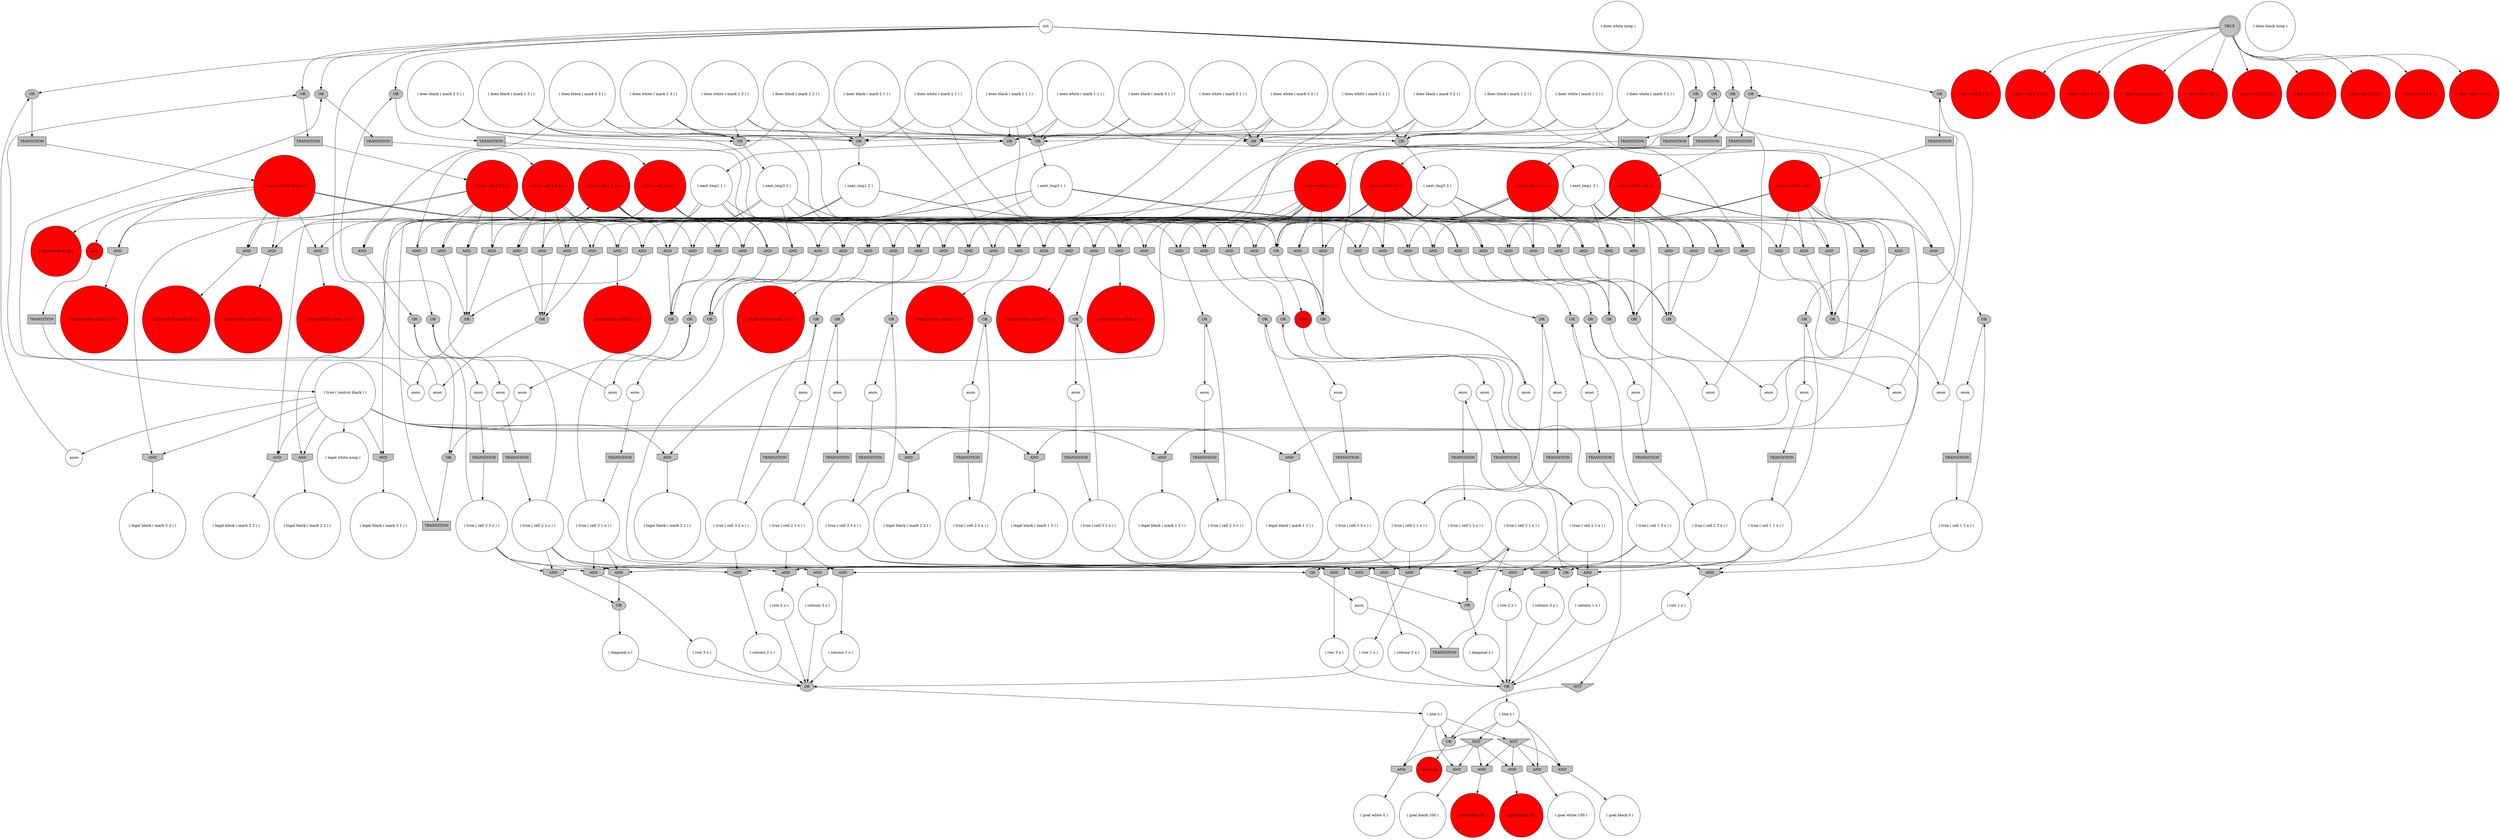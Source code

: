 digraph propNet
{
	"@3110bf99"[shape=circle, style= filled, fillcolor=white, label="anon"]; "@3110bf99"->"@29b2c6b7"; 
	"@19ca3c6a"[shape=circle, style= filled, fillcolor=white, label="( next_tmp3 2 )"]; "@19ca3c6a"->"@66ff56b6"; "@19ca3c6a"->"@6e9c92a3"; "@19ca3c6a"->"@17e02401"; "@19ca3c6a"->"@32c2fb8c"; "@19ca3c6a"->"@79675800"; "@19ca3c6a"->"@b881485"; 
	"@5b16443e"[shape=box, style= filled, fillcolor=grey, label="TRANSITION"]; "@5b16443e"->"@a00fab5"; 
	"@505acb8b"[shape=box, style= filled, fillcolor=grey, label="TRANSITION"]; "@505acb8b"->"@2bf3e108"; 
	"@2fbb1447"[shape=ellipse, style= filled, fillcolor=grey, label="OR"]; "@2fbb1447"->"@568653d9"; 
	"@41f6a5e9"[shape=ellipse, style= filled, fillcolor=grey, label="OR"]; "@41f6a5e9"->"@280685d4"; 
	"@13159de7"[shape=circle, style= filled, fillcolor=white, label="anon"]; "@13159de7"->"@6a05b14f"; 
	"@5a87c958"[shape=invhouse, style= filled, fillcolor=grey, label="AND"]; "@5a87c958"->"@443c35d3"; 
	"@64e6c17"[shape=box, style= filled, fillcolor=grey, label="TRANSITION"]; "@64e6c17"->"@45aba779"; 
	"@2862fdc2"[shape=circle, style= filled, fillcolor=white, label="( next_tmp1 2 )"]; "@2862fdc2"->"@f3d6fa4"; "@2862fdc2"->"@10e156cd"; "@2862fdc2"->"@1e837bf5"; "@2862fdc2"->"@5a87c958"; "@2862fdc2"->"@41b5e3ad"; "@2862fdc2"->"@55950722"; 
	"@4ae2f910"[shape=invhouse, style= filled, fillcolor=grey, label="AND"]; "@4ae2f910"->"@35955f15"; 
	"@46e6e5f1"[shape=ellipse, style= filled, fillcolor=grey, label="OR"]; "@46e6e5f1"->"@61025594"; 
	"@222f808"[shape=ellipse, style= filled, fillcolor=grey, label="OR"]; "@222f808"->"@78e93be3"; 
	"@5eef4879"[shape=circle, style= filled, fillcolor=white, label="anon"]; "@5eef4879"->"@42062bad"; 
	"@67588300"[shape=invhouse, style= filled, fillcolor=grey, label="AND"]; "@67588300"->"@34beef49"; 
	"@1b3b89d2"[shape=invhouse, style= filled, fillcolor=grey, label="AND"]; "@1b3b89d2"->"@7f0549f8"; 
	"@39d47789"[shape=circle, style= filled, fillcolor=white, label="( true ( cell 1 2 o ) )"]; "@39d47789"->"@4e83f71c"; "@39d47789"->"@6040994d"; "@39d47789"->"@18a062f6"; 
	"@33d0ac2b"[shape=circle, style= filled, fillcolor=white, label="( row 3 o )"]; "@33d0ac2b"->"@62068c39"; 
	"@1bbbefea"[shape=circle, style= filled, fillcolor=white, label="( does white noop )"]; 
	"@78dee892"[shape=box, style= filled, fillcolor=grey, label="TRANSITION"]; "@78dee892"->"@222efe75"; 
	"@7ebf324"[shape=ellipse, style= filled, fillcolor=grey, label="OR"]; "@7ebf324"->"@13a7c48c"; 
	"@501eb4af"[shape=ellipse, style= filled, fillcolor=grey, label="OR"]; "@501eb4af"->"@fe87641"; 
	"@21e3b5cb"[shape=circle, style= filled, fillcolor=white, label="( legal black ( mark 2 1 ) )"]; 
	"@382acf73"[shape=circle, style= filled, fillcolor=white, label="( next_tmp1 1 )"]; "@382acf73"->"@42623a9d"; "@382acf73"->"@47ee14d4"; "@382acf73"->"@bd5c429"; "@382acf73"->"@1f1ba4b7"; "@382acf73"->"@2ab08afc"; "@382acf73"->"@7d32f6a3"; 
	"@10bb3372"[shape=invhouse, style= filled, fillcolor=grey, label="AND"]; "@10bb3372"->"@33d0ac2b"; 
	"@424f5762"[shape=circle, style= filled, fillcolor=white, label="( row 3 x )"]; "@424f5762"->"@1879cd46"; 
	"@46a32efb"[shape=circle, style= filled, fillcolor=red, label="( legal white ( mark 1 1 ) )"]; 
	"@163bb430"[shape=box, style= filled, fillcolor=grey, label="TRANSITION"]; "@163bb430"->"@4e5e1897"; 
	"@1e837bf5"[shape=invhouse, style= filled, fillcolor=grey, label="AND"]; "@1e837bf5"->"@33c06b38"; 
	"@55950722"[shape=invhouse, style= filled, fillcolor=grey, label="AND"]; "@55950722"->"@7f0549f8"; 
	"@17ba21ec"[shape=invhouse, style= filled, fillcolor=grey, label="AND"]; "@17ba21ec"->"@46e6e5f1"; 
	"@75094c7b"[shape=invhouse, style= filled, fillcolor=grey, label="AND"]; "@75094c7b"->"@59e8d980"; 
	"@7b01e044"[shape=ellipse, style= filled, fillcolor=grey, label="OR"]; "@7b01e044"->"@382acf73"; 
	"@183c3473"[shape=ellipse, style= filled, fillcolor=grey, label="OR"]; "@183c3473"->"@18977673"; 
	"@d23374d"[shape=circle, style= filled, fillcolor=white, label="( does white ( mark 3 1 ) )"]; "@d23374d"->"@e8f3c43"; "@d23374d"->"@299a3d4"; "@d23374d"->"@40471d1f"; 
	"@7d32f6a3"[shape=invhouse, style= filled, fillcolor=grey, label="AND"]; "@7d32f6a3"->"@46e6e5f1"; 
	"@3dad9562"[shape=circle, style= filled, fillcolor=white, label="( does black ( mark 1 3 ) )"]; "@3dad9562"->"@2c446060"; "@3dad9562"->"@7b01e044"; "@3dad9562"->"@2b842bd6"; 
	"@59e8d980"[shape=circle, style= filled, fillcolor=white, label="( row 2 x )"]; "@59e8d980"->"@1879cd46"; 
	"@18a062f6"[shape=invhouse, style= filled, fillcolor=grey, label="AND"]; "@18a062f6"->"@1b225d5d"; 
	"@42d7ecc1"[shape=circle, style= filled, fillcolor=red, label="( legal white ( mark 3 1 ) )"]; 
	"@724df132"[shape=box, style= filled, fillcolor=grey, label="TRANSITION"]; "@724df132"->"@74c3b0c9"; 
	"@4e83f71c"[shape=invhouse, style= filled, fillcolor=grey, label="AND"]; "@4e83f71c"->"@77a3e2f7"; 
	"@4fda105f"[shape=invhouse, style= filled, fillcolor=grey, label="AND"]; "@4fda105f"->"@442a188b"; 
	"@55a5cd40"[shape=circle, style= filled, fillcolor=white, label="anon"]; "@55a5cd40"->"@7277073c"; 
	"@4292eef9"[shape=ellipse, style= filled, fillcolor=grey, label="OR"]; "@4292eef9"->"@3c873f94"; 
	"@8801cab"[shape=circle, style= filled, fillcolor=white, label="( true ( cell 3 1 x ) )"]; "@8801cab"->"@8619c73"; "@8801cab"->"@66abad8f"; "@8801cab"->"@676c00a9"; "@8801cab"->"@fb5449d"; 
	"@22802495"[shape=circle, style= filled, fillcolor=white, label="( row 1 x )"]; "@22802495"->"@1879cd46"; 
	"@4a86dd77"[shape=circle, style= filled, fillcolor=white, label="( column 3 x )"]; "@4a86dd77"->"@1879cd46"; 
	"@29b2c6b7"[shape=box, style= filled, fillcolor=grey, label="TRANSITION"]; "@29b2c6b7"->"@39d47789"; 
	"@19fa3f20"[shape=invhouse, style= filled, fillcolor=grey, label="AND"]; "@19fa3f20"->"@41f6a5e9"; 
	"@702fdd9e"[shape=invhouse, style= filled, fillcolor=grey, label="AND"]; "@702fdd9e"->"@51f061a8"; 
	"@d689844"[shape=circle, style= filled, fillcolor=white, label="anon"]; "@d689844"->"@185af219"; 
	"@1b0c366b"[shape=circle, style= filled, fillcolor=red, label="( legal black noop )"]; 
	"@7031b27a"[shape=ellipse, style= filled, fillcolor=grey, label="OR"]; "@7031b27a"->"@4ebca121"; 
	"@7fe184a1"[shape=ellipse, style= filled, fillcolor=grey, label="OR"]; "@7fe184a1"->"@2ecaa79e"; 
	"@45553d72"[shape=invhouse, style= filled, fillcolor=grey, label="AND"]; "@45553d72"->"@2f7f30a0"; 
	"@32c2fb8c"[shape=invhouse, style= filled, fillcolor=grey, label="AND"]; "@32c2fb8c"->"@7031b27a"; 
	"@f3d6fa4"[shape=invhouse, style= filled, fillcolor=grey, label="AND"]; "@f3d6fa4"->"@183c3473"; 
	"@47ee14d4"[shape=invhouse, style= filled, fillcolor=grey, label="AND"]; "@47ee14d4"->"@33c06b38"; 
	"@6e29090c"[shape=circle, style= filled, fillcolor=white, label="( does black ( mark 3 3 ) )"]; "@6e29090c"->"@2c446060"; "@6e29090c"->"@299a3d4"; "@6e29090c"->"@45553d72"; 
	"@521b95a"[shape=invhouse, style= filled, fillcolor=grey, label="AND"]; "@521b95a"->"@1ffc159e"; 
	"@422fe512"[shape=invhouse, style= filled, fillcolor=grey, label="AND"]; "@422fe512"->"@2ab55123"; 
	"@2f7f30a0"[shape=ellipse, style= filled, fillcolor=grey, label="OR"]; "@2f7f30a0"->"@475170bc"; 
	"@1330b35b"[shape=circle, style= filled, fillcolor=red, label="( init ( cell 2 1 b ) )"]; 
	"@23f5736c"[shape=invhouse, style= filled, fillcolor=grey, label="AND"]; "@23f5736c"->"@7ebf324"; 
	"@4cefd1c1"[shape=ellipse, style= filled, fillcolor=grey, label="OR"]; "@4cefd1c1"->"@14b3fd5d"; 
	"@1f49f731"[shape=ellipse, style= filled, fillcolor=grey, label="OR"]; "@1f49f731"->"@3103c203"; 
	"@ceaf7f0"[shape=box, style= filled, fillcolor=grey, label="TRANSITION"]; "@ceaf7f0"->"@3a089b3"; 
	"@17e02401"[shape=invhouse, style= filled, fillcolor=grey, label="AND"]; "@17e02401"->"@443c35d3"; 
	"@4ebca121"[shape=circle, style= filled, fillcolor=white, label="anon"]; "@4ebca121"->"@3b577220"; 
	"@3b43c4db"[shape=circle, style= filled, fillcolor=white, label="( true ( cell 3 3 o ) )"]; "@3b43c4db"->"@2f7f30a0"; "@3b43c4db"->"@10bb3372"; "@3b43c4db"->"@78ac4093"; "@3b43c4db"->"@18ceb7c5"; 
	"@780e4aa6"[shape=ellipse, style= filled, fillcolor=grey, label="OR"]; "@780e4aa6"->"@724715dd"; 
	"@3c873f94"[shape=circle, style= filled, fillcolor=white, label="anon"]; "@3c873f94"->"@18142dc4"; 
	"@40471d1f"[shape=ellipse, style= filled, fillcolor=grey, label="OR"]; "@40471d1f"->"@7cc8ff30"; 
	"@4d36bf62"[shape=circle, style= filled, fillcolor=white, label="( does white ( mark 2 3 ) )"]; "@4d36bf62"->"@2c446060"; "@4d36bf62"->"@78bcf8b5"; "@4d36bf62"->"@6b5ef9d0"; 
	"@6d29cb02"[shape=circle, style= filled, fillcolor=white, label="( diagonal x )"]; "@6d29cb02"->"@1879cd46"; 
	"@672825c9"[shape=circle, style= filled, fillcolor=red, label="( true ( control white ) )"]; "@672825c9"->"@3077c82"; "@672825c9"->"@29e5b3bc"; "@672825c9"->"@73841023"; "@672825c9"->"@5c37d85e"; "@672825c9"->"@28500060"; "@672825c9"->"@6195c653"; "@672825c9"->"@761b5baf"; "@672825c9"->"@4f26aa78"; "@672825c9"->"@1b0c366b"; "@672825c9"->"@26170092"; "@672825c9"->"@6db66c18"; 
	"@29462610"[shape=circle, style= filled, fillcolor=white, label="( does white ( mark 3 2 ) )"]; "@29462610"->"@4255f6fc"; "@29462610"->"@299a3d4"; "@29462610"->"@416ba050"; 
	"@6901960a"[shape=box, style= filled, fillcolor=grey, label="TRANSITION"]; "@6901960a"->"@11912565"; 
	"@18142dc4"[shape=box, style= filled, fillcolor=grey, label="TRANSITION"]; "@18142dc4"->"@2b82f33c"; 
	"@18b88ec9"[shape=invhouse, style= filled, fillcolor=grey, label="AND"]; "@18b88ec9"->"@18ec9ac8"; 
	"@3077c82"[shape=invhouse, style= filled, fillcolor=grey, label="AND"]; "@3077c82"->"@4f7620f1"; 
	"@520b18a8"[shape=circle, style= filled, fillcolor=red, label="( true ( cell 2 1 b ) )"]; "@520b18a8"->"@2873c297"; "@520b18a8"->"@42623a9d"; "@520b18a8"->"@5b09f852"; "@520b18a8"->"@5db01ad1"; "@520b18a8"->"@28500060"; "@520b18a8"->"@31690b68"; "@520b18a8"->"@b881485"; "@520b18a8"->"@18b88ec9"; "@520b18a8"->"@17359c0b"; 
	"@28500060"[shape=invhouse, style= filled, fillcolor=grey, label="AND"]; "@28500060"->"@5b0a7910"; 
	"@7c91b50f"[shape=box, style= filled, fillcolor=grey, label="TRANSITION"]; "@7c91b50f"->"@3b43c4db"; 
	"@18977673"[shape=circle, style= filled, fillcolor=white, label="anon"]; "@18977673"->"@461541fb"; 
	"@78ac4093"[shape=invhouse, style= filled, fillcolor=grey, label="AND"]; "@78ac4093"->"@3471e26d"; 
	"@79708fc8"[shape=circle, style= filled, fillcolor=white, label="anon"]; "@79708fc8"->"@12da712a"; 
	"@34d2b4a1"[shape=circle, style= filled, fillcolor=white, label="( next_tmp1 3 )"]; "@34d2b4a1"->"@17ba21ec"; "@34d2b4a1"->"@51a52fa7"; "@34d2b4a1"->"@461677cd"; "@34d2b4a1"->"@2ea089d4"; "@34d2b4a1"->"@31690b68"; "@34d2b4a1"->"@3a77ef2e"; 
	"@55efeb51"[shape=circle, style= filled, fillcolor=red, label="( init ( cell 1 2 b ) )"]; 
	"@210bfb7e"[shape=invhouse, style= filled, fillcolor=grey, label="AND"]; "@210bfb7e"->"@183c3473"; 
	"@72ef1c4d"[shape=invhouse, style= filled, fillcolor=grey, label="AND"]; "@72ef1c4d"->"@183c3473"; 
	"@66ff56b6"[shape=invhouse, style= filled, fillcolor=grey, label="AND"]; "@66ff56b6"->"@33c06b38"; 
	"@6e9c92a3"[shape=invhouse, style= filled, fillcolor=grey, label="AND"]; "@6e9c92a3"->"@46e6e5f1"; 
	"@2ab55123"[shape=circle, style= filled, fillcolor=white, label="( legal black ( mark 3 1 ) )"]; 
	"@233059cc"[shape=ellipse, style= filled, fillcolor=grey, label="OR"]; "@233059cc"->"@69a5d3d"; 
	"@197ef254"[shape=invhouse, style= filled, fillcolor=grey, label="AND"]; "@197ef254"->"@225e1da5"; 
	"@65b2b2f0"[shape=invhouse, style= filled, fillcolor=grey, label="AND"]; "@65b2b2f0"->"@7fe184a1"; 
	"@bd5c429"[shape=invhouse, style= filled, fillcolor=grey, label="AND"]; "@bd5c429"->"@183c3473"; 
	"@2f97b981"[shape=circle, style= filled, fillcolor=white, label="( true ( cell 2 1 o ) )"]; "@2f97b981"->"@6b4717c"; "@2f97b981"->"@288a037e"; "@2f97b981"->"@48e10ee0"; 
	"@1ad91a94"[shape=invhouse, style= filled, fillcolor=grey, label="AND"]; "@1ad91a94"->"@526b0a81"; 
	"@32693b5"[shape=circle, style= filled, fillcolor=white, label="( true ( cell 1 3 o ) )"]; "@32693b5"->"@780e4aa6"; "@32693b5"->"@78ac4093"; "@32693b5"->"@a03db1e"; "@32693b5"->"@18a062f6"; 
	"@78e93be3"[shape=box, style= filled, fillcolor=grey, label="TRANSITION"]; "@78e93be3"->"@5e0ed38d"; 
	"@e8f3c43"[shape=invhouse, style= filled, fillcolor=grey, label="AND"]; "@e8f3c43"->"@66abad8f"; 
	"@416ba050"[shape=invhouse, style= filled, fillcolor=grey, label="AND"]; "@416ba050"->"@501eb4af"; 
	"@6b5ef9d0"[shape=ellipse, style= filled, fillcolor=grey, label="OR"]; "@6b5ef9d0"->"@2862fdc2"; 
	"@63a8038d"[shape=circle, style= filled, fillcolor=white, label="( does white ( mark 3 3 ) )"]; "@63a8038d"->"@2c446060"; "@63a8038d"->"@299a3d4"; "@63a8038d"->"@52cc6a6e"; 
	"@261e49b2"[shape=ellipse, style= filled, fillcolor=grey, label="OR"]; "@261e49b2"->"@e7858ab"; 
	"@18fbb359"[shape=invhouse, style= filled, fillcolor=grey, label="AND"]; "@18fbb359"->"@7440dada"; 
	"@12da712a"[shape=box, style= filled, fillcolor=grey, label="TRANSITION"]; "@12da712a"->"@20b048a1"; 
	"@4238365d"[shape=circle, style= filled, fillcolor=red, label="( true ( cell 3 3 b ) )"]; "@4238365d"->"@5db01ad1"; "@4238365d"->"@6195c653"; "@4238365d"->"@6e24192b"; "@4238365d"->"@45553d72"; "@4238365d"->"@52cc6a6e"; "@4238365d"->"@7a6229e9"; "@4238365d"->"@17e02401"; "@4238365d"->"@2ab08afc"; "@4238365d"->"@5a87c958"; 
	"@11912565"[shape=circle, style= filled, fillcolor=red, label="( true ( cell 1 2 b ) )"]; "@11912565"->"@53e6692b"; "@11912565"->"@29e5b3bc"; "@11912565"->"@461677cd"; "@11912565"->"@1b3b89d2"; "@11912565"->"@5db01ad1"; "@11912565"->"@7b1ae274"; "@11912565"->"@4a8a191a"; "@11912565"->"@2a1a3ee9"; "@11912565"->"@55950722"; 
	"@4a09e032"[shape=invhouse, style= filled, fillcolor=grey, label="AND"]; "@4a09e032"->"@6c847916"; 
	"@65931596"[shape=circle, style= filled, fillcolor=white, label="( true ( control black ) )"]; "@65931596"->"@422fe512"; "@65931596"->"@702fdd9e"; "@65931596"->"@3cc18efc"; "@65931596"->"@8463d02"; "@65931596"->"@65a0d55"; "@65931596"->"@6bd44467"; "@65931596"->"@7a6229e9"; "@65931596"->"@6eaf2c57"; "@65931596"->"@2a1a3ee9"; "@65931596"->"@4ae2f910"; "@65931596"->"@17359c0b"; 
	"@3d135554"[shape=circle, style= filled, fillcolor=white, label="( next_tmp3 3 )"]; "@3d135554"->"@2873c297"; "@3d135554"->"@5431f3ae"; "@3d135554"->"@4a8a191a"; "@3d135554"->"@23f5736c"; "@3d135554"->"@39b62a7f"; "@3d135554"->"@210bfb7e"; 
	"@7f0549f8"[shape=ellipse, style= filled, fillcolor=grey, label="OR"]; "@7f0549f8"->"@343b79ee"; 
	"@53a346a0"[shape=circle, style= filled, fillcolor=red, label="( legal white ( mark 2 3 ) )"]; 
	"@66abad8f"[shape=ellipse, style= filled, fillcolor=grey, label="OR"]; "@66abad8f"->"@110fbbf2"; 
	"@65a0d55"[shape=circle, style= filled, fillcolor=white, label="anon"]; "@65a0d55"->"@2bffef5a"; 
	"@39b62a7f"[shape=invhouse, style= filled, fillcolor=grey, label="AND"]; "@39b62a7f"->"@33c06b38"; 
	"@461541fb"[shape=ellipse, style= filled, fillcolor=grey, label="OR"]; "@461541fb"->"@5f532e"; 
	"@28a0eaa9"[shape=circle, style= filled, fillcolor=white, label="( does black ( mark 2 2 ) )"]; "@28a0eaa9"->"@4255f6fc"; "@28a0eaa9"->"@6b5ef9d0"; "@28a0eaa9"->"@19fa3f20"; 
	"@a03db1e"[shape=invhouse, style= filled, fillcolor=grey, label="AND"]; "@a03db1e"->"@52cf284b"; 
	"@1ffc159e"[shape=ellipse, style= filled, fillcolor=grey, label="OR"]; "@1ffc159e"->"@5eef4879"; 
	"@4316d666"[shape=invhouse, style= filled, fillcolor=grey, label="AND"]; "@4316d666"->"@7259f1b0"; 
	"@72d653ee"[shape=circle, style= filled, fillcolor=white, label="( legal black ( mark 3 3 ) )"]; 
	"@288a037e"[shape=invhouse, style= filled, fillcolor=grey, label="AND"]; "@288a037e"->"@6c03f4f7"; 
	"@4cf1d2a4"[shape=circle, style= filled, fillcolor=white, label="anon"]; "@4cf1d2a4"->"@2fbb1447"; 
	"@761b5baf"[shape=circle, style= filled, fillcolor=red, label="anon"]; "@761b5baf"->"@7acc53cc"; 
	"@4b92722c"[shape=circle, style= filled, fillcolor=white, label="( does black ( mark 3 2 ) )"]; "@4b92722c"->"@4255f6fc"; "@4b92722c"->"@67588300"; "@4b92722c"->"@299a3d4"; 
	"@7b35f90"[shape=ellipse, style= filled, fillcolor=grey, label="OR"]; "@7b35f90"->"@1146eae3"; 
	"@34beef49"[shape=ellipse, style= filled, fillcolor=grey, label="OR"]; "@34beef49"->"@634fbcac"; 
	"@7acc53cc"[shape=box, style= filled, fillcolor=grey, label="TRANSITION"]; "@7acc53cc"->"@65931596"; 
	"@41b5e3ad"[shape=invhouse, style= filled, fillcolor=grey, label="AND"]; "@41b5e3ad"->"@7031b27a"; 
	"@6a05b14f"[shape=ellipse, style= filled, fillcolor=grey, label="OR"]; "@6a05b14f"->"@433b8611"; 
	"@6721a061"[shape=box, style= filled, fillcolor=grey, label="TRANSITION"]; "@6721a061"->"@235ff851"; 
	"@1d9ee9af"[shape=ellipse, style= filled, fillcolor=grey, label="OR"]; "@1d9ee9af"->"@5b16443e"; 
	"@1dbf4413"[shape=circle, style= filled, fillcolor=white, label="anon"]; "@1dbf4413"->"@1d9ee9af"; 
	"@1bc39f0f"[shape=circle, style= filled, fillcolor=white, label="( legal black ( mark 1 3 ) )"]; 
	"@37a83998"[shape=circle, style= filled, fillcolor=red, label="( true ( cell 3 2 b ) )"]; "@37a83998"->"@72ef1c4d"; "@37a83998"->"@f3d6fa4"; "@37a83998"->"@3077c82"; "@37a83998"->"@67588300"; "@37a83998"->"@5db01ad1"; "@37a83998"->"@416ba050"; "@37a83998"->"@bd5c429"; "@37a83998"->"@702fdd9e"; "@37a83998"->"@210bfb7e"; 
	"@6493bb37"[shape=circle, style= filled, fillcolor=white, label="( line x )"]; "@6493bb37"->"@18fbb359"; "@6493bb37"->"@4fda105f"; "@6493bb37"->"@1f49f731"; "@6493bb37"->"@3de9d6d3"; 
	"@57afb22a"[shape=invtriangle, style= filled, fillcolor=grey, label="NOT"]; "@57afb22a"->"@18fbb359"; "@57afb22a"->"@4fda105f"; "@57afb22a"->"@197ef254"; "@57afb22a"->"@4316d666"; 
	"@79675800"[shape=invhouse, style= filled, fillcolor=grey, label="AND"]; "@79675800"->"@4de49f3c"; 
	"@222efe75"[shape=circle, style= filled, fillcolor=white, label="( true ( cell 2 2 o ) )"]; "@222efe75"->"@4e83f71c"; "@222efe75"->"@288a037e"; "@222efe75"->"@41f6a5e9"; "@222efe75"->"@a03db1e"; "@222efe75"->"@18ceb7c5"; 
	"@7ef1accd"[shape=invhouse, style= filled, fillcolor=grey, label="AND"]; "@7ef1accd"->"@261e49b2"; 
	"@772a15e5"[shape=invhouse, style= filled, fillcolor=grey, label="AND"]; "@772a15e5"->"@49c49336"; 
	"@1e5e7e66"[shape=circle, style= filled, fillcolor=white, label="( diagonal o )"]; "@1e5e7e66"->"@62068c39"; 
	"@10e156cd"[shape=invhouse, style= filled, fillcolor=grey, label="AND"]; "@10e156cd"->"@4de49f3c"; 
	"@4373e9ea"[shape=circle, style= filled, fillcolor=red, label="( true ( cell 1 3 b ) )"]; "@4373e9ea"->"@441db9a"; "@4373e9ea"->"@7ef1accd"; "@4373e9ea"->"@5db01ad1"; "@4373e9ea"->"@3cc18efc"; "@4373e9ea"->"@2b842bd6"; "@4373e9ea"->"@26170092"; "@4373e9ea"->"@32c2fb8c"; "@4373e9ea"->"@3a77ef2e"; "@4373e9ea"->"@41b5e3ad"; 
	"@343b79ee"[shape=circle, style= filled, fillcolor=white, label="anon"]; "@343b79ee"->"@45c9d650"; 
	"@3413e5b7"[shape=box, style= filled, fillcolor=grey, label="TRANSITION"]; "@3413e5b7"->"@8801cab"; 
	"@715a728a"[shape=circle, style= filled, fillcolor=white, label="( goal black 100 )"]; 
	"@18ec9ac8"[shape=ellipse, style= filled, fillcolor=grey, label="OR"]; "@18ec9ac8"->"@55a5cd40"; 
	"@51f374e5"[shape=circle, style= filled, fillcolor=white, label="( legal black ( mark 2 2 ) )"]; 
	"@235ff851"[shape=circle, style= filled, fillcolor=white, label="( true ( cell 1 2 x ) )"]; "@235ff851"->"@32e6cb4d"; "@235ff851"->"@4cefd1c1"; "@235ff851"->"@1ad91a94"; 
	"@51f061a8"[shape=circle, style= filled, fillcolor=white, label="( legal black ( mark 3 2 ) )"]; 
	"@63a4c512"[shape=box, style= filled, fillcolor=grey, label="TRANSITION"]; "@63a4c512"->"@672825c9"; 
	"@441db9a"[shape=invhouse, style= filled, fillcolor=grey, label="AND"]; "@441db9a"->"@7031b27a"; 
	"@570fd91e"[shape=circle, style= filled, fillcolor=white, label="( column 1 x )"]; "@570fd91e"->"@1879cd46"; 
	"@60e284f5"[shape=circle, style= filled, fillcolor=red, label="( legal white ( mark 1 2 ) )"]; 
	"@8463d02"[shape=invhouse, style= filled, fillcolor=grey, label="AND"]; "@8463d02"->"@51f374e5"; 
	"@6514451b"[shape=invtriangle, style= filled, fillcolor=grey, label="NOT"]; "@6514451b"->"@1f49f731"; 
	"@7afd3d0d"[shape=circle, style= filled, fillcolor=white, label="anon"]; "@7afd3d0d"->"@ceaf7f0"; 
	"@42062bad"[shape=box, style= filled, fillcolor=grey, label="TRANSITION"]; "@42062bad"->"@59ab51b0"; 
	"@2a1a3ee9"[shape=invhouse, style= filled, fillcolor=grey, label="AND"]; "@2a1a3ee9"->"@5f630ed7"; 
	"@a00fab5"[shape=circle, style= filled, fillcolor=red, label="( true ( cell 3 1 b ) )"]; "@a00fab5"->"@66ff56b6"; "@a00fab5"->"@47ee14d4"; "@a00fab5"->"@5c37d85e"; "@a00fab5"->"@5db01ad1"; "@a00fab5"->"@521b95a"; "@a00fab5"->"@e8f3c43"; "@a00fab5"->"@422fe512"; "@a00fab5"->"@39b62a7f"; "@a00fab5"->"@1e837bf5"; 
	"@568ef25"[shape=circle, style= filled, fillcolor=white, label="( does black ( mark 2 3 ) )"]; "@568ef25"->"@2c446060"; "@568ef25"->"@65b2b2f0"; "@568ef25"->"@6b5ef9d0"; 
	"@72a8da22"[shape=circle, style= filled, fillcolor=white, label="( does white ( mark 1 2 ) )"]; "@72a8da22"->"@53e6692b"; "@72a8da22"->"@4255f6fc"; "@72a8da22"->"@7b01e044"; 
	"@54c8ab35"[shape=box, style= filled, fillcolor=grey, label="TRANSITION"]; "@54c8ab35"->"@11a19fe5"; 
	"@1f1ba4b7"[shape=invhouse, style= filled, fillcolor=grey, label="AND"]; "@1f1ba4b7"->"@7ebf324"; 
	"@3471e26d"[shape=circle, style= filled, fillcolor=white, label="( column 3 o )"]; "@3471e26d"->"@62068c39"; 
	"@61025594"[shape=circle, style= filled, fillcolor=white, label="anon"]; "@61025594"->"@222f808"; 
	"@7760b783"[shape=circle, style= filled, fillcolor=red, label="( legal white ( mark 1 3 ) )"]; 
	"@2b842bd6"[shape=invhouse, style= filled, fillcolor=grey, label="AND"]; "@2b842bd6"->"@780e4aa6"; 
	"@5f532e"[shape=box, style= filled, fillcolor=grey, label="TRANSITION"]; "@5f532e"->"@37a83998"; 
	"@17359c0b"[shape=invhouse, style= filled, fillcolor=grey, label="AND"]; "@17359c0b"->"@21e3b5cb"; 
	"@42623a9d"[shape=invhouse, style= filled, fillcolor=grey, label="AND"]; "@42623a9d"->"@6b58cd68"; 
	"@3b577220"[shape=ellipse, style= filled, fillcolor=grey, label="OR"]; "@3b577220"->"@50a8752c"; 
	"@4a669e59"[shape=circle, style= filled, fillcolor=white, label="( does black ( mark 1 2 ) )"]; "@4a669e59"->"@4255f6fc"; "@4a669e59"->"@7b1ae274"; "@4a669e59"->"@7b01e044"; 
	"@4a8a191a"[shape=invhouse, style= filled, fillcolor=grey, label="AND"]; "@4a8a191a"->"@7f0549f8"; 
	"@373afe05"[shape=invhouse, style= filled, fillcolor=grey, label="AND"]; "@373afe05"->"@7ebf324"; 
	"@64af328d"[shape=invhouse, style= filled, fillcolor=grey, label="AND"]; "@64af328d"->"@715a728a"; 
	"@330df9f6"[shape=circle, style= filled, fillcolor=white, label="( legal black ( mark 2 3 ) )"]; 
	"@2ab08afc"[shape=invhouse, style= filled, fillcolor=grey, label="AND"]; "@2ab08afc"->"@443c35d3"; 
	"@b881485"[shape=invhouse, style= filled, fillcolor=grey, label="AND"]; "@b881485"->"@6b58cd68"; 
	"@5b09f852"[shape=invhouse, style= filled, fillcolor=grey, label="AND"]; "@5b09f852"->"@6b4717c"; 
	"@48e10ee0"[shape=invhouse, style= filled, fillcolor=grey, label="AND"]; "@48e10ee0"->"@39d36faa"; 
	"@442a188b"[shape=circle, style= filled, fillcolor=white, label="( goal white 100 )"]; 
	"@5c37d85e"[shape=invhouse, style= filled, fillcolor=grey, label="AND"]; "@5c37d85e"->"@42d7ecc1"; 
	"@14b3fd5d"[shape=circle, style= filled, fillcolor=white, label="anon"]; "@14b3fd5d"->"@6721a061"; 
	"@6195c653"[shape=invhouse, style= filled, fillcolor=grey, label="AND"]; "@6195c653"->"@8eb2497"; 
	"@20b048a1"[shape=circle, style= filled, fillcolor=white, label="( true ( cell 3 3 x ) )"]; "@20b048a1"->"@2cc2130c"; "@20b048a1"->"@4a09e032"; "@20b048a1"->"@8619c73"; "@20b048a1"->"@c91386c"; 
	"@7440dada"[shape=circle, style= filled, fillcolor=white, label="( goal black 0 )"]; 
	"@5f630ed7"[shape=circle, style= filled, fillcolor=white, label="( legal black ( mark 1 2 ) )"]; 
	"@52cc6a6e"[shape=invhouse, style= filled, fillcolor=grey, label="AND"]; "@52cc6a6e"->"@2cc2130c"; 
	"@31690b68"[shape=invhouse, style= filled, fillcolor=grey, label="AND"]; "@31690b68"->"@6b58cd68"; 
	"@14e7dc19"[shape=circle, style= filled, fillcolor=white, label="init"]; "@14e7dc19"->"@6a05b14f"; "@14e7dc19"->"@222f808"; "@14e7dc19"->"@1d9ee9af"; "@14e7dc19"->"@233059cc"; "@14e7dc19"->"@3b577220"; "@14e7dc19"->"@45c9d650"; "@14e7dc19"->"@2fbb1447"; "@14e7dc19"->"@647c2ed9"; "@14e7dc19"->"@461541fb"; "@14e7dc19"->"@2bffef5a"; 
	"@3de9d6d3"[shape=invtriangle, style= filled, fillcolor=grey, label="NOT"]; "@3de9d6d3"->"@772a15e5"; "@3de9d6d3"->"@197ef254"; "@3de9d6d3"->"@64af328d"; "@3de9d6d3"->"@4316d666"; 
	"@280685d4"[shape=circle, style= filled, fillcolor=white, label="anon"]; "@280685d4"->"@78dee892"; 
	"@1be02476"[shape=circle, style= filled, fillcolor=white, label="( line o )"]; "@1be02476"->"@772a15e5"; "@1be02476"->"@57afb22a"; "@1be02476"->"@1f49f731"; "@1be02476"->"@64af328d"; 
	"@35955f15"[shape=circle, style= filled, fillcolor=white, label="( legal black ( mark 1 1 ) )"]; 
	"@4f83f9df"[shape=circle, style= filled, fillcolor=white, label="( does black noop )"]; 
	"@568653d9"[shape=box, style= filled, fillcolor=grey, label="TRANSITION"]; "@568653d9"->"@4238365d"; 
	"@cdabdca"[shape=circle, style= filled, fillcolor=red, label="( true ( cell 2 2 b ) )"]; "@cdabdca"->"@51a52fa7"; "@cdabdca"->"@5db01ad1"; "@cdabdca"->"@23f5736c"; "@cdabdca"->"@8463d02"; "@cdabdca"->"@373afe05"; "@cdabdca"->"@1f1ba4b7"; "@cdabdca"->"@6db66c18"; "@cdabdca"->"@4037e7eb"; "@cdabdca"->"@19fa3f20"; 
	"@6d6dac7b"[shape=invhouse, style= filled, fillcolor=grey, label="AND"]; "@6d6dac7b"->"@46e6e5f1"; 
	"@6b58cd68"[shape=ellipse, style= filled, fillcolor=grey, label="OR"]; "@6b58cd68"->"@13159de7"; 
	"@49c49336"[shape=circle, style= filled, fillcolor=white, label="( goal white 0 )"]; 
	"@e7858ab"[shape=circle, style= filled, fillcolor=white, label="anon"]; "@e7858ab"->"@64e6c17"; 
	"@6c03f4f7"[shape=circle, style= filled, fillcolor=white, label="( row 2 o )"]; "@6c03f4f7"->"@62068c39"; 
	"@3a13ab58"[shape=circle, style= filled, fillcolor=red, label="( init ( cell 3 1 b ) )"]; 
	"@c91386c"[shape=invhouse, style= filled, fillcolor=grey, label="AND"]; "@c91386c"->"@4a86dd77"; 
	"@1ae3825e"[shape=circle, style= filled, fillcolor=red, label="( init ( control white ) )"]; 
	"@4255f6fc"[shape=ellipse, style= filled, fillcolor=grey, label="OR"]; "@4255f6fc"->"@19ca3c6a"; 
	"@7277073c"[shape=box, style= filled, fillcolor=grey, label="TRANSITION"]; "@7277073c"->"@639f8c4a"; 
	"@8eb2497"[shape=circle, style= filled, fillcolor=red, label="( legal white ( mark 3 3 ) )"]; 
	"@78bcf8b5"[shape=invhouse, style= filled, fillcolor=grey, label="AND"]; "@78bcf8b5"->"@535f2c97"; 
	"@7cc8ff30"[shape=circle, style= filled, fillcolor=white, label="( next_tmp3 1 )"]; "@7cc8ff30"->"@72ef1c4d"; "@7cc8ff30"->"@441db9a"; "@7cc8ff30"->"@1b3b89d2"; "@7cc8ff30"->"@6d6dac7b"; "@7cc8ff30"->"@373afe05"; "@7cc8ff30"->"@6e24192b"; 
	"@4037e7eb"[shape=invhouse, style= filled, fillcolor=grey, label="AND"]; "@4037e7eb"->"@7ac28e11"; 
	"@5b0a7910"[shape=circle, style= filled, fillcolor=red, label="( legal white ( mark 2 1 ) )"]; 
	"@5c924417"[shape=circle, style= filled, fillcolor=white, label="anon"]; "@5c924417"->"@647c2ed9"; 
	"@45c9d650"[shape=ellipse, style= filled, fillcolor=grey, label="OR"]; "@45c9d650"->"@6901960a"; 
	"@199574a6"[shape=circle, style= filled, fillcolor=red, label="( init ( cell 1 1 b ) )"]; 
	"@8619c73"[shape=invhouse, style= filled, fillcolor=grey, label="AND"]; "@8619c73"->"@424f5762"; 
	"@647c2ed9"[shape=ellipse, style= filled, fillcolor=grey, label="OR"]; "@647c2ed9"->"@54c8ab35"; 
	"@77a3e2f7"[shape=circle, style= filled, fillcolor=white, label="( column 2 o )"]; "@77a3e2f7"->"@62068c39"; 
	"@4de49f3c"[shape=ellipse, style= filled, fillcolor=grey, label="OR"]; "@4de49f3c"->"@5c924417"; 
	"@26170092"[shape=invhouse, style= filled, fillcolor=grey, label="AND"]; "@26170092"->"@7760b783"; 
	"@18ceb7c5"[shape=invhouse, style= filled, fillcolor=grey, label="AND"]; "@18ceb7c5"->"@52cf284b"; 
	"@1879cd46"[shape=ellipse, style= filled, fillcolor=grey, label="OR"]; "@1879cd46"->"@6493bb37"; 
	"@51a52fa7"[shape=invhouse, style= filled, fillcolor=grey, label="AND"]; "@51a52fa7"->"@7ebf324"; 
	"@7a423eea"[shape=circle, style= filled, fillcolor=red, label="( init ( cell 3 2 b ) )"]; 
	"@62068c39"[shape=ellipse, style= filled, fillcolor=grey, label="OR"]; "@62068c39"->"@1be02476"; 
	"@2cc2130c"[shape=ellipse, style= filled, fillcolor=grey, label="OR"]; "@2cc2130c"->"@79708fc8"; 
	"@7b1ae274"[shape=invhouse, style= filled, fillcolor=grey, label="AND"]; "@7b1ae274"->"@6040994d"; 
	"@5e0ed38d"[shape=circle, style= filled, fillcolor=red, label="( true ( cell 2 3 b ) )"]; "@5e0ed38d"->"@6e9c92a3"; "@5e0ed38d"->"@17ba21ec"; "@5e0ed38d"->"@5db01ad1"; "@5e0ed38d"->"@65b2b2f0"; "@5e0ed38d"->"@78bcf8b5"; "@5e0ed38d"->"@4f26aa78"; "@5e0ed38d"->"@6d6dac7b"; "@5e0ed38d"->"@6eaf2c57"; "@5e0ed38d"->"@7d32f6a3"; 
	"@7ac28e11"[shape=ellipse, style= filled, fillcolor=grey, label="OR"]; "@7ac28e11"->"@7afd3d0d"; 
	"@4c623b03"[shape=circle, style= filled, fillcolor=white, label="( does black ( mark 3 1 ) )"]; "@4c623b03"->"@521b95a"; "@4c623b03"->"@299a3d4"; "@4c623b03"->"@40471d1f"; 
	"@7a1a3d09"[shape=invhouse, style= filled, fillcolor=grey, label="AND"]; "@7a1a3d09"->"@7b35f90"; 
	"@724715dd"[shape=circle, style= filled, fillcolor=white, label="anon"]; "@724715dd"->"@231d8cb8"; 
	"@6c847916"[shape=ellipse, style= filled, fillcolor=grey, label="OR"]; "@6c847916"->"@6d29cb02"; 
	"@52cf284b"[shape=ellipse, style= filled, fillcolor=grey, label="OR"]; "@52cf284b"->"@1e5e7e66"; 
	"@7b492e5b"[shape=circle, style= filled, fillcolor=white, label="( does black ( mark 2 1 ) )"]; "@7b492e5b"->"@5b09f852"; "@7b492e5b"->"@40471d1f"; "@7b492e5b"->"@6b5ef9d0"; 
	"@443c35d3"[shape=ellipse, style= filled, fillcolor=grey, label="OR"]; "@443c35d3"->"@4cf1d2a4"; 
	"@624f2534"[shape=circle, style= filled, fillcolor=red, label="( init ( cell 2 2 b ) )"]; 
	"@4f26aa78"[shape=invhouse, style= filled, fillcolor=grey, label="AND"]; "@4f26aa78"->"@53a346a0"; 
	"@6bd44467"[shape=circle, style= filled, fillcolor=white, label="( legal white noop )"]; 
	"@634fbcac"[shape=circle, style= filled, fillcolor=white, label="anon"]; "@634fbcac"->"@505acb8b"; 
	"@7259f1b0"[shape=circle, style= filled, fillcolor=red, label="( goal white 50 )"]; 
	"@2bffef5a"[shape=ellipse, style= filled, fillcolor=grey, label="OR"]; "@2bffef5a"->"@63a4c512"; 
	"@1146eae3"[shape=circle, style= filled, fillcolor=white, label="anon"]; "@1146eae3"->"@163bb430"; 
	"@3103c203"[shape=circle, style= filled, fillcolor=red, label="terminal"]; 
	"@11a19fe5"[shape=circle, style= filled, fillcolor=red, label="( true ( cell 1 1 b ) )"]; "@11a19fe5"->"@73841023"; "@11a19fe5"->"@5db01ad1"; "@11a19fe5"->"@5431f3ae"; "@11a19fe5"->"@27e0b4d8"; "@11a19fe5"->"@2ea089d4"; "@11a19fe5"->"@10e156cd"; "@11a19fe5"->"@7a1a3d09"; "@11a19fe5"->"@79675800"; "@11a19fe5"->"@4ae2f910"; 
	"@2b82f33c"[shape=circle, style= filled, fillcolor=white, label="( true ( cell 1 1 o ) )"]; "@2b82f33c"->"@48e10ee0"; "@2b82f33c"->"@4292eef9"; "@2b82f33c"->"@18ceb7c5"; "@2b82f33c"->"@18a062f6"; 
	"@32e6cb4d"[shape=invhouse, style= filled, fillcolor=grey, label="AND"]; "@32e6cb4d"->"@22802495"; 
	"@3df9dfd5"[shape=circle, style= filled, fillcolor=white, label="( does white ( mark 1 1 ) )"]; "@3df9dfd5"->"@40471d1f"; "@3df9dfd5"->"@7b01e044"; "@3df9dfd5"->"@7a1a3d09"; 
	"@6e24192b"[shape=invhouse, style= filled, fillcolor=grey, label="AND"]; "@6e24192b"->"@443c35d3"; 
	"@53b03713"[shape=doublecircle, style= filled, fillcolor=grey, label="TRUE"]; "@53b03713"->"@7a423eea"; "@53b03713"->"@624f2534"; "@53b03713"->"@231d4b69"; "@53b03713"->"@199574a6"; "@53b03713"->"@6489e6e3"; "@53b03713"->"@1330b35b"; "@53b03713"->"@3a13ab58"; "@53b03713"->"@61563c31"; "@53b03713"->"@1ae3825e"; "@53b03713"->"@55efeb51"; 
	"@fe87641"[shape=circle, style= filled, fillcolor=white, label="anon"]; "@fe87641"->"@41282ad4"; 
	"@535f2c97"[shape=ellipse, style= filled, fillcolor=grey, label="OR"]; "@535f2c97"->"@d689844"; 
	"@38172641"[shape=circle, style= filled, fillcolor=white, label="( does white ( mark 2 2 ) )"]; "@38172641"->"@4255f6fc"; "@38172641"->"@6b5ef9d0"; "@38172641"->"@4037e7eb"; 
	"@225e1da5"[shape=circle, style= filled, fillcolor=red, label="( goal black 50 )"]; 
	"@71a79ffb"[shape=circle, style= filled, fillcolor=white, label="( true ( cell 3 2 x ) )"]; "@71a79ffb"->"@501eb4af"; "@71a79ffb"->"@8619c73"; "@71a79ffb"->"@1ad91a94"; 
	"@15253eb5"[shape=circle, style= filled, fillcolor=red, label="( legal white ( mark 2 2 ) )"]; 
	"@27e0b4d8"[shape=invhouse, style= filled, fillcolor=grey, label="AND"]; "@27e0b4d8"->"@4292eef9"; 
	"@3cc18efc"[shape=invhouse, style= filled, fillcolor=grey, label="AND"]; "@3cc18efc"->"@1bc39f0f"; 
	"@185af219"[shape=box, style= filled, fillcolor=grey, label="TRANSITION"]; "@185af219"->"@120f40e6"; 
	"@fb5449d"[shape=invhouse, style= filled, fillcolor=grey, label="AND"]; "@fb5449d"->"@6c847916"; 
	"@47c65163"[shape=circle, style= filled, fillcolor=white, label="( does black ( mark 1 1 ) )"]; "@47c65163"->"@27e0b4d8"; "@47c65163"->"@40471d1f"; "@47c65163"->"@7b01e044"; 
	"@475170bc"[shape=circle, style= filled, fillcolor=white, label="anon"]; "@475170bc"->"@7c91b50f"; 
	"@2c446060"[shape=ellipse, style= filled, fillcolor=grey, label="OR"]; "@2c446060"->"@3d135554"; 
	"@6b4717c"[shape=ellipse, style= filled, fillcolor=grey, label="OR"]; "@6b4717c"->"@30868754"; 
	"@6040994d"[shape=ellipse, style= filled, fillcolor=grey, label="OR"]; "@6040994d"->"@3110bf99"; 
	"@461677cd"[shape=invhouse, style= filled, fillcolor=grey, label="AND"]; "@461677cd"->"@7f0549f8"; 
	"@5db01ad1"[shape=ellipse, style= filled, fillcolor=grey, label="OR"]; "@5db01ad1"->"@54b0bf64"; 
	"@5431f3ae"[shape=invhouse, style= filled, fillcolor=grey, label="AND"]; "@5431f3ae"->"@4de49f3c"; 
	"@13a7c48c"[shape=circle, style= filled, fillcolor=white, label="anon"]; "@13a7c48c"->"@233059cc"; 
	"@6eaf2c57"[shape=invhouse, style= filled, fillcolor=grey, label="AND"]; "@6eaf2c57"->"@330df9f6"; 
	"@29e5b3bc"[shape=invhouse, style= filled, fillcolor=grey, label="AND"]; "@29e5b3bc"->"@60e284f5"; 
	"@2873c297"[shape=invhouse, style= filled, fillcolor=grey, label="AND"]; "@2873c297"->"@6b58cd68"; 
	"@10e5c1f7"[shape=circle, style= filled, fillcolor=white, label="( does white ( mark 1 3 ) )"]; "@10e5c1f7"->"@2c446060"; "@10e5c1f7"->"@7ef1accd"; "@10e5c1f7"->"@7b01e044"; 
	"@526b0a81"[shape=circle, style= filled, fillcolor=white, label="( column 2 x )"]; "@526b0a81"->"@1879cd46"; 
	"@639f8c4a"[shape=circle, style= filled, fillcolor=white, label="( true ( cell 2 1 x ) )"]; "@639f8c4a"->"@75094c7b"; "@639f8c4a"->"@18ec9ac8"; "@639f8c4a"->"@676c00a9"; 
	"@54b0bf64"[shape=circle, style= filled, fillcolor=red, label="open"]; "@54b0bf64"->"@6514451b"; 
	"@299a3d4"[shape=ellipse, style= filled, fillcolor=grey, label="OR"]; "@299a3d4"->"@34d2b4a1"; 
	"@2ecaa79e"[shape=circle, style= filled, fillcolor=white, label="anon"]; "@2ecaa79e"->"@724df132"; 
	"@69a5d3d"[shape=box, style= filled, fillcolor=grey, label="TRANSITION"]; "@69a5d3d"->"@cdabdca"; 
	"@231d8cb8"[shape=box, style= filled, fillcolor=grey, label="TRANSITION"]; "@231d8cb8"->"@32693b5"; 
	"@6db66c18"[shape=invhouse, style= filled, fillcolor=grey, label="AND"]; "@6db66c18"->"@15253eb5"; 
	"@3a089b3"[shape=circle, style= filled, fillcolor=white, label="( true ( cell 2 2 x ) )"]; "@3a089b3"->"@75094c7b"; "@3a089b3"->"@4a09e032"; "@3a089b3"->"@7ac28e11"; "@3a089b3"->"@1ad91a94"; "@3a089b3"->"@fb5449d"; 
	"@3a77ef2e"[shape=invhouse, style= filled, fillcolor=grey, label="AND"]; "@3a77ef2e"->"@7031b27a"; 
	"@433b8611"[shape=box, style= filled, fillcolor=grey, label="TRANSITION"]; "@433b8611"->"@520b18a8"; 
	"@120f40e6"[shape=circle, style= filled, fillcolor=white, label="( true ( cell 2 3 x ) )"]; "@120f40e6"->"@75094c7b"; "@120f40e6"->"@535f2c97"; "@120f40e6"->"@c91386c"; 
	"@6489e6e3"[shape=circle, style= filled, fillcolor=red, label="( init ( cell 3 3 b ) )"]; 
	"@2ea089d4"[shape=invhouse, style= filled, fillcolor=grey, label="AND"]; "@2ea089d4"->"@4de49f3c"; 
	"@4260500f"[shape=box, style= filled, fillcolor=grey, label="TRANSITION"]; "@4260500f"->"@2f97b981"; 
	"@33c06b38"[shape=ellipse, style= filled, fillcolor=grey, label="OR"]; "@33c06b38"->"@1dbf4413"; 
	"@59ab51b0"[shape=circle, style= filled, fillcolor=white, label="( true ( cell 3 1 o ) )"]; "@59ab51b0"->"@48e10ee0"; "@59ab51b0"->"@10bb3372"; "@59ab51b0"->"@a03db1e"; "@59ab51b0"->"@1ffc159e"; 
	"@110fbbf2"[shape=circle, style= filled, fillcolor=white, label="anon"]; "@110fbbf2"->"@3413e5b7"; 
	"@61563c31"[shape=circle, style= filled, fillcolor=red, label="( init ( cell 1 3 b ) )"]; 
	"@30868754"[shape=circle, style= filled, fillcolor=white, label="anon"]; "@30868754"->"@4260500f"; 
	"@53e6692b"[shape=invhouse, style= filled, fillcolor=grey, label="AND"]; "@53e6692b"->"@4cefd1c1"; 
	"@202a2991"[shape=circle, style= filled, fillcolor=white, label="( does white ( mark 2 1 ) )"]; "@202a2991"->"@40471d1f"; "@202a2991"->"@6b5ef9d0"; "@202a2991"->"@18b88ec9"; 
	"@73841023"[shape=invhouse, style= filled, fillcolor=grey, label="AND"]; "@73841023"->"@46a32efb"; 
	"@74c3b0c9"[shape=circle, style= filled, fillcolor=white, label="( true ( cell 2 3 o ) )"]; "@74c3b0c9"->"@288a037e"; "@74c3b0c9"->"@7fe184a1"; "@74c3b0c9"->"@78ac4093"; 
	"@39d36faa"[shape=circle, style= filled, fillcolor=white, label="( column 1 o )"]; "@39d36faa"->"@62068c39"; 
	"@45aba779"[shape=circle, style= filled, fillcolor=white, label="( true ( cell 1 3 x ) )"]; "@45aba779"->"@261e49b2"; "@45aba779"->"@32e6cb4d"; "@45aba779"->"@c91386c"; "@45aba779"->"@fb5449d"; 
	"@4f7620f1"[shape=circle, style= filled, fillcolor=red, label="( legal white ( mark 3 2 ) )"]; 
	"@231d4b69"[shape=circle, style= filled, fillcolor=red, label="( init ( cell 2 3 b ) )"]; 
	"@41282ad4"[shape=box, style= filled, fillcolor=grey, label="TRANSITION"]; "@41282ad4"->"@71a79ffb"; 
	"@2bf3e108"[shape=circle, style= filled, fillcolor=white, label="( true ( cell 3 2 o ) )"]; "@2bf3e108"->"@4e83f71c"; "@2bf3e108"->"@10bb3372"; "@2bf3e108"->"@34beef49"; 
	"@4e5e1897"[shape=circle, style= filled, fillcolor=white, label="( true ( cell 1 1 x ) )"]; "@4e5e1897"->"@32e6cb4d"; "@4e5e1897"->"@4a09e032"; "@4e5e1897"->"@7b35f90"; "@4e5e1897"->"@676c00a9"; 
	"@7a6229e9"[shape=invhouse, style= filled, fillcolor=grey, label="AND"]; "@7a6229e9"->"@72d653ee"; 
	"@1b225d5d"[shape=circle, style= filled, fillcolor=white, label="( row 1 o )"]; "@1b225d5d"->"@62068c39"; 
	"@676c00a9"[shape=invhouse, style= filled, fillcolor=grey, label="AND"]; "@676c00a9"->"@570fd91e"; 
	"@50a8752c"[shape=box, style= filled, fillcolor=grey, label="TRANSITION"]; "@50a8752c"->"@4373e9ea"; 
}